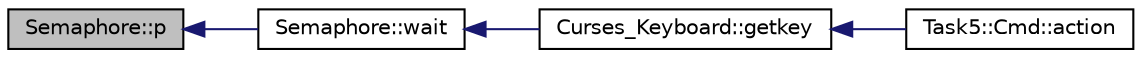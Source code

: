 digraph G
{
  bgcolor="transparent";
  edge [fontname="Helvetica",fontsize="10",labelfontname="Helvetica",labelfontsize="10"];
  node [fontname="Helvetica",fontsize="10",shape=record];
  rankdir="LR";
  Node1 [label="Semaphore::p",height=0.2,width=0.4,color="black", fillcolor="grey75", style="filled" fontcolor="black"];
  Node1 -> Node2 [dir="back",color="midnightblue",fontsize="10",style="solid",fontname="Helvetica"];
  Node2 [label="Semaphore::wait",height=0.2,width=0.4,color="black",URL="$classSemaphore.html#a85500356c2f7d1057d4568227e7f35b7",tooltip="Decrease value or block calling thread."];
  Node2 -> Node3 [dir="back",color="midnightblue",fontsize="10",style="solid",fontname="Helvetica"];
  Node3 [label="Curses_Keyboard::getkey",height=0.2,width=0.4,color="black",URL="$classCurses__Keyboard.html#a7058fececbbad6f47cbbaa9bfebc7abf",tooltip="fetch a key from the keybord&#39;s key storage"];
  Node3 -> Node4 [dir="back",color="midnightblue",fontsize="10",style="solid",fontname="Helvetica"];
  Node4 [label="Task5::Cmd::action",height=0.2,width=0.4,color="black",URL="$classTask5_1_1Cmd.html#a69b1cdf1fbefc7adf8bf41d39553bb54",tooltip="Start the command line."];
}

